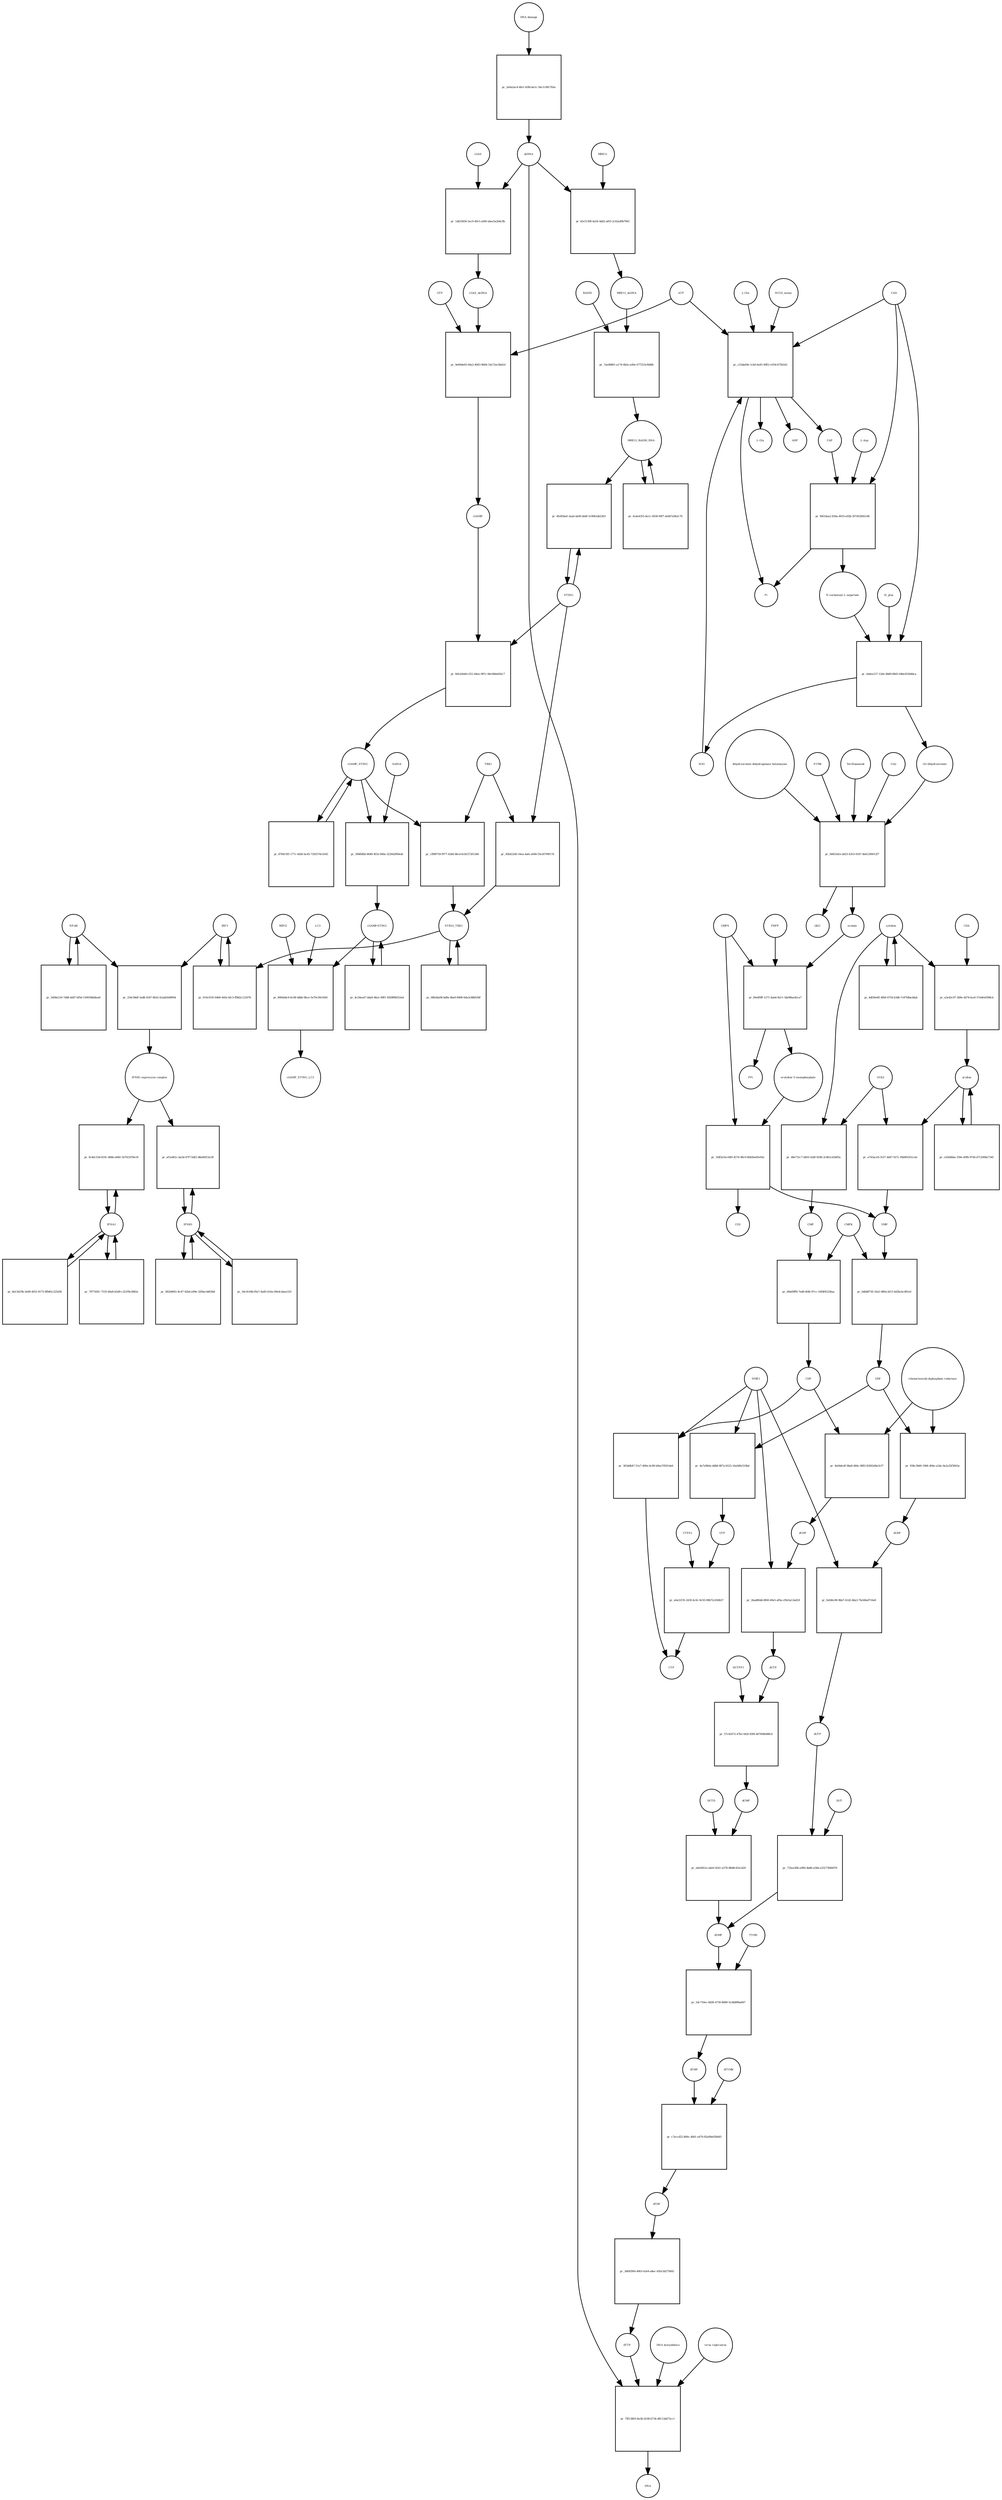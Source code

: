 strict digraph  {
"NF-kB" [annotation="urn_miriam_obo.go_GO%3A0071159", bipartite=0, cls=complex, fontsize=4, label="NF-kB", shape=circle];
"pr_254c94df-3ad8-4347-8b52-fa2ab50d9f44" [annotation="", bipartite=1, cls=process, fontsize=4, label="pr_254c94df-3ad8-4347-8b52-fa2ab50d9f44", shape=square];
"IFNB1 expression complex" [annotation="", bipartite=0, cls=complex, fontsize=4, label="IFNB1 expression complex", shape=circle];
IRF3 [annotation="urn_miriam_hgnc_6118|urn_miriam_uniprot_Q14653|urn_miriam_ensembl_ENSG00000126456|urn_miriam_refseq_NM_001571|urn_miriam_hgnc.symbol_IRF3|urn_miriam_ncbigene_3661", bipartite=0, cls="macromolecule multimer", fontsize=4, label=IRF3, shape=circle];
dCDP [annotation="urn_miriam_obo.chebi_CHEBI%3A28846", bipartite=0, cls="simple chemical", fontsize=4, label=dCDP, shape=circle];
"pr_2bad80dd-8f60-49e3-af9a-cf9e5a13ed18" [annotation="", bipartite=1, cls=process, fontsize=4, label="pr_2bad80dd-8f60-49e3-af9a-cf9e5a13ed18", shape=square];
dCTP [annotation="urn_miriam_obo.chebi_CHEBI%3A16311", bipartite=0, cls="simple chemical", fontsize=4, label=dCTP, shape=circle];
NME1 [annotation="urn_miriam_uniprot_P15531|urn_miriam_hgnc_7849", bipartite=0, cls=macromolecule, fontsize=4, label=NME1, shape=circle];
uridine [annotation="urn_miriam_obo.chebi_CHEBI%3A16704", bipartite=0, cls="simple chemical", fontsize=4, label=uridine, shape=circle];
"pr_a743ace9-3527-4d47-927c-f0b901651ceb" [annotation="", bipartite=1, cls=process, fontsize=4, label="pr_a743ace9-3527-4d47-927c-f0b901651ceb", shape=square];
UMP [annotation="urn_miriam_obo.chebi_CHEBI%3A57865", bipartite=0, cls="simple chemical", fontsize=4, label=UMP, shape=circle];
UCK2 [annotation="urn_miriam_uniprot_Q9HA47|urn_miriam_hgnc_HGNC%3A12562", bipartite=0, cls=macromolecule, fontsize=4, label=UCK2, shape=circle];
"orotidine 5'-monophosphate" [annotation="urn_miriam_obo.chebi_CHEBI%3A15842", bipartite=0, cls="simple chemical", fontsize=4, label="orotidine 5'-monophosphate", shape=circle];
"pr_1fdf3e5d-e6f0-4574-98c0-66b5be65e92e" [annotation="", bipartite=1, cls=process, fontsize=4, label="pr_1fdf3e5d-e6f0-4574-98c0-66b5be65e92e", shape=square];
UMPS [annotation="urn_miriam_ncbigene_7372|urn_miriam_refseq_NM_000373|urn_miriam_hgnc.symbol_UMPS|urn_miriam_hgnc_12563|urn_miriam_ensembl_ENSG00000114491|urn_miriam_uniprot_P11172", bipartite=0, cls="macromolecule multimer", fontsize=4, label=UMPS, shape=circle];
CO2 [annotation="urn_miriam_obo.chebi_CHEBI%3A16526", bipartite=0, cls="simple chemical", fontsize=4, label=CO2, shape=circle];
UTP [annotation="urn_miriam_obo.chebi_CHEBI%3A15713", bipartite=0, cls="simple chemical", fontsize=4, label=UTP, shape=circle];
"pr_e6a51f35-2439-4c0c-8c93-98b72c658b57" [annotation="", bipartite=1, cls=process, fontsize=4, label="pr_e6a51f35-2439-4c0c-8c93-98b72c658b57", shape=square];
CTP [annotation="urn_miriam_obo.chebi_CHEBI%3A17677", bipartite=0, cls="simple chemical", fontsize=4, label=CTP, shape=circle];
CTPS1 [annotation="urn_miriam_hgnc_HGNC%3A2519|urn_miriam_uniprot_P17812", bipartite=0, cls=macromolecule, fontsize=4, label=CTPS1, shape=circle];
UDP [annotation="urn_miriam_obo.chebi_CHEBI%3A17659", bipartite=0, cls="simple chemical", fontsize=4, label=UDP, shape=circle];
"pr_938c39d0-1984-494e-a24a-9a2a32f5843a" [annotation="", bipartite=1, cls=process, fontsize=4, label="pr_938c39d0-1984-494e-a24a-9a2a32f5843a", shape=square];
dUDP [annotation="urn_miriam_obo.chebi_CHEBI%3A28850", bipartite=0, cls="simple chemical", fontsize=4, label=dUDP, shape=circle];
"ribonucleoside-diphosphate reductase" [annotation="urn_miriam_brenda_1.17.4.1|urn_miriam_obo.go_GO%3A0005971", bipartite=0, cls=complex, fontsize=4, label="ribonucleoside-diphosphate reductase", shape=circle];
IFNB1 [annotation="urn_miriam_ensembl_ENSG00000171855|urn_miriam_hgnc.symbol_IFNB1|urn_miriam_hgnc_5434|urn_miriam_uniprot_P01574|urn_miriam_refseq_NM_002176|urn_miriam_ncbigene_3456", bipartite=0, cls=macromolecule, fontsize=4, label=IFNB1, shape=circle];
"pr_af1ed61c-ba3d-47f7-b4f2-d8a6fd15a1ff" [annotation="", bipartite=1, cls=process, fontsize=4, label="pr_af1ed61c-ba3d-47f7-b4f2-d8a6fd15a1ff", shape=square];
"pr_b4b88730-16a5-480a-bf13-4d2bcbc481e6" [annotation="", bipartite=1, cls=process, fontsize=4, label="pr_b4b88730-16a5-480a-bf13-4d2bcbc481e6", shape=square];
CMPK [annotation="urn_miriam_uniprot_P30085|urn_miriam_hgnc_HGNC%3A18170", bipartite=0, cls=macromolecule, fontsize=4, label=CMPK, shape=circle];
"cGAMP-STING" [annotation="", bipartite=0, cls=complex, fontsize=4, label="cGAMP-STING", shape=circle];
"pr_4c24ea47-4da0-46a1-89f1-9269f8b552ed" [annotation="", bipartite=1, cls=process, fontsize=4, label="pr_4c24ea47-4da0-46a1-89f1-9269f8b552ed", shape=square];
IFNA1 [annotation="urn_miriam_hgnc.symbol_IFNA1|urn_miriam_ncbigene_3439|urn_miriam_refseq_NM_024013|urn_miriam_uniprot_P01562|urn_miriam_hgnc_5417|urn_miriam_ensembl_ENSG00000197919", bipartite=0, cls=macromolecule, fontsize=4, label=IFNA1, shape=circle];
"pr_9c46c53d-819c-484b-a840-1b7021f59e18" [annotation="", bipartite=1, cls=process, fontsize=4, label="pr_9c46c53d-819c-484b-a840-1b7021f59e18", shape=square];
"pr_cb5b4bba-359e-40f8-9744-d712068a7345" [annotation="", bipartite=1, cls=process, fontsize=4, label="pr_cb5b4bba-359e-40f8-9744-d712068a7345", shape=square];
CDP [annotation="urn_miriam_obo.chebi_CHEBI%3A17239", bipartite=0, cls="simple chemical", fontsize=4, label=CDP, shape=circle];
"pr_4e64dcdf-9ba8-484c-8f83-82602d0e3cf7" [annotation="", bipartite=1, cls=process, fontsize=4, label="pr_4e64dcdf-9ba8-484c-8f83-82602d0e3cf7", shape=square];
"pr_363ddb47-51e7-469e-bc89-b0ea705014e6" [annotation="", bipartite=1, cls=process, fontsize=4, label="pr_363ddb47-51e7-469e-bc89-b0ea705014e6", shape=square];
dTDP [annotation="urn_miriam_obo.chebi_CHEBI%3A18075", bipartite=0, cls="simple chemical", fontsize=4, label=dTDP, shape=circle];
"pr_3d6929f4-4003-43e9-a8ec-45b13d275692" [annotation="", bipartite=1, cls=process, fontsize=4, label="pr_3d6929f4-4003-43e9-a8ec-45b13d275692", shape=square];
dTTP [annotation="urn_miriam_obo.chebi_CHEBI%3A18077", bipartite=0, cls="simple chemical", fontsize=4, label=dTTP, shape=circle];
CMP [annotation="urn_miriam_obo.chebi_CHEBI%3A17361", bipartite=0, cls="simple chemical", fontsize=4, label=CMP, shape=circle];
"pr_d9a69ff8-7ed8-4fd6-97cc-16fdf45236aa" [annotation="", bipartite=1, cls=process, fontsize=4, label="pr_d9a69ff8-7ed8-4fd6-97cc-16fdf45236aa", shape=square];
dUMP [annotation="urn_miriam_obo.chebi_CHEBI%3A17622", bipartite=0, cls="simple chemical", fontsize=4, label=dUMP, shape=circle];
"pr_1dc710ec-8d26-4730-8d90-5cd4d9fba667" [annotation="", bipartite=1, cls=process, fontsize=4, label="pr_1dc710ec-8d26-4730-8d90-5cd4d9fba667", shape=square];
dTMP [annotation="urn_miriam_obo.chebi_CHEBI%3A17013", bipartite=0, cls="simple chemical", fontsize=4, label=dTMP, shape=circle];
TYMS [annotation="urn_miriam_uniprot_P04818|urn_miriam_hgnc_HGNC%3A12441", bipartite=0, cls=macromolecule, fontsize=4, label=TYMS, shape=circle];
dsDNA [annotation="urn_miriam_obo.chebi_CHEBI%3A75909", bipartite=0, cls="simple chemical", fontsize=4, label=dsDNA, shape=circle];
"pr_70f13803-8e3b-4108-b734-d8112dd73cc1" [annotation="", bipartite=1, cls=process, fontsize=4, label="pr_70f13803-8e3b-4108-b734-d8112dd73cc1", shape=square];
DNA [annotation="", bipartite=0, cls="nucleic acid feature", fontsize=4, label=DNA, shape=circle];
"DNA biosynthesis" [annotation="urn_miriam_obo.go_GO%3A0071897", bipartite=0, cls=phenotype, fontsize=4, label="DNA biosynthesis", shape=circle];
"virus replication" [annotation="urn_miriam_obo.go_GO%3A0019079", bipartite=0, cls=phenotype, fontsize=4, label="virus replication", shape=circle];
MRE11_RAD50_DNA [annotation="", bipartite=0, cls=complex, fontsize=4, label=MRE11_RAD50_DNA, shape=circle];
"pr_4cde4355-6e1c-4938-90f7-4e6b7a9b2c76" [annotation="", bipartite=1, cls=process, fontsize=4, label="pr_4cde4355-6e1c-4938-90f7-4e6b7a9b2c76", shape=square];
"pr_57c42472-47b2-442f-83f6-467608e88fcb" [annotation="", bipartite=1, cls=process, fontsize=4, label="pr_57c42472-47b2-442f-83f6-467608e88fcb", shape=square];
dCMP [annotation="urn_miriam_obo.chebi_CHEBI%3A15918", bipartite=0, cls="simple chemical", fontsize=4, label=dCMP, shape=circle];
DCTPP1 [annotation="urn_miriam_uniprot_Q9H773|urn_miriam_hgnc_HGNC%3A28777", bipartite=0, cls=macromolecule, fontsize=4, label=DCTPP1, shape=circle];
"pr_34c4144b-f0a7-4a85-b16a-09e4cdaee333" [annotation="", bipartite=1, cls=process, fontsize=4, label="pr_34c4144b-f0a7-4a85-b16a-09e4cdaee333", shape=square];
"pr_582b4061-8c47-42bd-a99e-32f6ac4d03b8" [annotation="", bipartite=1, cls=process, fontsize=4, label="pr_582b4061-8c47-42bd-a99e-32f6ac4d03b8", shape=square];
ATP [annotation="urn_miriam_obo.chebi_CHEBI%3A15422", bipartite=0, cls="simple chemical", fontsize=4, label=ATP, shape=circle];
"pr_9e69de05-04a2-4043-9684-33e72ec0bd1d" [annotation="", bipartite=1, cls=process, fontsize=4, label="pr_9e69de05-04a2-4043-9684-33e72ec0bd1d", shape=square];
GTP [annotation="urn_miriam_obo.chebi_CHEBI%3A15996", bipartite=0, cls="simple chemical", fontsize=4, label=GTP, shape=circle];
cGAMP [annotation="urn_miriam_obo.chebi_CHEBI%3A75947", bipartite=0, cls="simple chemical", fontsize=4, label=cGAMP, shape=circle];
cGAS_dsDNA [annotation=urn_miriam_pubmed_28363908, bipartite=0, cls=complex, fontsize=4, label=cGAS_dsDNA, shape=circle];
cytidine [annotation="urn_miriam_obo.chebi_CHEBI%3A17562", bipartite=0, cls="simple chemical", fontsize=4, label=cytidine, shape=circle];
"pr_48e731c7-d403-42df-920b-2c8b1cb5b95a" [annotation="", bipartite=1, cls=process, fontsize=4, label="pr_48e731c7-d403-42df-920b-2c8b1cb5b95a", shape=square];
"pr_8d1a9edd-cf21-44ee-987c-84c68da602c7" [annotation="", bipartite=1, cls=process, fontsize=4, label="pr_8d1a9edd-cf21-44ee-987c-84c68da602c7", shape=square];
STING [annotation=urn_miriam_uniprot_Q86WV6, bipartite=0, cls="macromolecule multimer", fontsize=4, label=STING, shape=circle];
cGAMP_STING [annotation="urn_miriam_obo.go_GO%3A1990231", bipartite=0, cls=complex, fontsize=4, label=cGAMP_STING, shape=circle];
"L-Gln" [annotation="urn_miriam_obo.chebi_CHEBI%3A18050", bipartite=0, cls="simple chemical", fontsize=4, label="L-Gln", shape=circle];
"pr_c55da09e-1cb0-4e81-89f2-c019c475b543" [annotation="", bipartite=1, cls=process, fontsize=4, label="pr_c55da09e-1cb0-4e81-89f2-c019c475b543", shape=square];
CAP [annotation="urn_miriam_obo.chebi_CHEBI%3A17672", bipartite=0, cls="simple chemical", fontsize=4, label=CAP, shape=circle];
CAD [annotation="urn_miriam_refseq_NM_001306079|urn_miriam_hgnc_1424|urn_miriam_hgnc.symbol_CAD|urn_miriam_uniprot_P27708|urn_miriam_ncbigene_790|urn_miriam_ensembl_ENSG00000084774", bipartite=0, cls=macromolecule, fontsize=4, label=CAD, shape=circle];
HCO3_minus [annotation="urn_miriam_obo.chebi_CHEBI%3A17544", bipartite=0, cls="simple chemical", fontsize=4, label=HCO3_minus, shape=circle];
H2O [annotation="urn_miriam_obo.chebi_CHEBI%3A15377", bipartite=0, cls="simple chemical", fontsize=4, label=H2O, shape=circle];
"L-Glu" [annotation="urn_miriam_obo.chebi_CHEBI%3A16015", bipartite=0, cls="simple chemical", fontsize=4, label="L-Glu", shape=circle];
ADP [annotation="urn_miriam_obo.chebi_CHEBI%3A16761", bipartite=0, cls="simple chemical", fontsize=4, label=ADP, shape=circle];
Pi [annotation="urn_miriam_obo.chebi_CHEBI%3A18367", bipartite=0, cls="simple chemical", fontsize=4, label=Pi, shape=circle];
"pr_4a7e0b0a-ddb8-487a-b523-16a94fe510bd" [annotation="", bipartite=1, cls=process, fontsize=4, label="pr_4a7e0b0a-ddb8-487a-b523-16a94fe510bd", shape=square];
"N-carbamoyl-L-aspartate" [annotation="urn_miriam_obo.chebi_CHEBI%3A32814", bipartite=0, cls="simple chemical", fontsize=4, label="N-carbamoyl-L-aspartate", shape=circle];
"pr_eb4ea127-12de-48d9-88d3-44be453b4bca" [annotation="", bipartite=1, cls=process, fontsize=4, label="pr_eb4ea127-12de-48d9-88d3-44be453b4bca", shape=square];
"(S)-dihydroorotate" [annotation="urn_miriam_obo.chebi_CHEBI%3A30864", bipartite=0, cls="simple chemical", fontsize=4, label="(S)-dihydroorotate", shape=circle];
H_plus [annotation="urn_miriam_obo.chebi_CHEBI%3A15378", bipartite=0, cls="simple chemical", fontsize=4, label=H_plus, shape=circle];
"pr_5406e216-7d48-4d47-bf5d-150939dd4ea8" [annotation="", bipartite=1, cls=process, fontsize=4, label="pr_5406e216-7d48-4d47-bf5d-150939dd4ea8", shape=square];
"pr_7877d5fc-7535-46a8-b5d9-c321f9e3682e" [annotation="", bipartite=1, cls=process, fontsize=4, label="pr_7877d5fc-7535-46a8-b5d9-c321f9e3682e", shape=square];
TBK1 [annotation="urn_miriam_hgnc.symbol_TBK1|urn_miriam_ensembl_ENSG00000183735|urn_miriam_uniprot_Q9UHD2|urn_miriam_refseq_NM_013254|urn_miriam_hgnc_11584|urn_miriam_ncbigene_29110", bipartite=0, cls=macromolecule, fontsize=4, label=TBK1, shape=circle];
"pr_cf8f8759-f977-428d-9bcd-6cb537201266" [annotation="", bipartite=1, cls=process, fontsize=4, label="pr_cf8f8759-f977-428d-9bcd-6cb537201266", shape=square];
STING_TBK1 [annotation=urn_miriam_pubmed_30842653, bipartite=0, cls=complex, fontsize=4, label=STING_TBK1, shape=circle];
"pr_4fe85be0-3aab-4a00-bb4f-5c90b1db2363" [annotation="", bipartite=1, cls=process, fontsize=4, label="pr_4fe85be0-3aab-4a00-bb4f-5c90b1db2363", shape=square];
"pr_bb13d19b-3e68-4051-8175-8fb85c225d36" [annotation="", bipartite=1, cls=process, fontsize=4, label="pr_bb13d19b-3e68-4051-8175-8fb85c225d36", shape=square];
"pr_1dd33656-2ec0-49c5-a00f-ebee5a2b4c9b" [annotation="", bipartite=1, cls=process, fontsize=4, label="pr_1dd33656-2ec0-49c5-a00f-ebee5a2b4c9b", shape=square];
cGAS [annotation="urn_miriam_ensembl_ENSG00000164430|urn_miriam_hgnc_21367|urn_miriam_ncbigene_115004|urn_miriam_uniprot_Q8N884|urn_miriam_hgnc.symbol_CGAS|urn_miriam_refseq_NM_138441", bipartite=0, cls=macromolecule, fontsize=4, label=cGAS, shape=circle];
"pr_08b3da08-bd9a-4be0-8496-0da3c88b536f" [annotation="", bipartite=1, cls=process, fontsize=4, label="pr_08b3da08-bd9a-4be0-8496-0da3c88b536f", shape=square];
orotate [annotation="urn_miriam_obo.chebi_CHEBI%3A30839", bipartite=0, cls="simple chemical", fontsize=4, label=orotate, shape=circle];
"pr_f6e4f0ff-1271-4ab4-9a11-3de98ae42ca7" [annotation="", bipartite=1, cls=process, fontsize=4, label="pr_f6e4f0ff-1271-4ab4-9a11-3de98ae42ca7", shape=square];
PRPP [annotation="urn_miriam_obo.chebi_CHEBI%3A17111", bipartite=0, cls="simple chemical", fontsize=4, label=PRPP, shape=circle];
PPi [annotation="urn_miriam_obo.chebi_CHEBI%3A18361", bipartite=0, cls="simple chemical", fontsize=4, label=PPi, shape=circle];
"pr_4df26e85-4fb9-4754-b3db-7c87fdba3dab" [annotation="", bipartite=1, cls=process, fontsize=4, label="pr_4df26e85-4fb9-4754-b3db-7c87fdba3dab", shape=square];
"pr_010c031f-6466-445e-bfc3-ff8d2c12207b" [annotation="", bipartite=1, cls=process, fontsize=4, label="pr_010c031f-6466-445e-bfc3-ff8d2c12207b", shape=square];
"pr_878415f5-177c-4d26-bcd5-7292576c0245" [annotation="", bipartite=1, cls=process, fontsize=4, label="pr_878415f5-177c-4d26-bcd5-7292576c0245", shape=square];
RAD50 [annotation="urn_miriam_ncbigene_10111|urn_miriam_refseq_NM_005732|urn_miriam_uniprot_Q92878|urn_miriam_hgnc.symbol_RAD50|urn_miriam_ensembl_ENSG00000113522|urn_miriam_hgnc_9816", bipartite=0, cls="macromolecule multimer", fontsize=4, label=RAD50, shape=circle];
"pr_7ae48801-a174-4b5e-a49e-077253cf6d8b" [annotation="", bipartite=1, cls=process, fontsize=4, label="pr_7ae48801-a174-4b5e-a49e-077253cf6d8b", shape=square];
MRE11_dsDNA [annotation="urn_miriam_obo.go_GO%3A0003690", bipartite=0, cls=complex, fontsize=4, label=MRE11_dsDNA, shape=circle];
"pr_58455d1e-dd33-4353-9347-4b41290012f7" [annotation="", bipartite=1, cls=process, fontsize=4, label="pr_58455d1e-dd33-4353-9347-4b41290012f7", shape=square];
"dihydroorotate dehydrogenase holoenzyme" [annotation="urn_miriam_ncbigene_1723|urn_miriam_hgnc_HGNC%3A2867|urn_miriam_hgnc.symbol_DHODH", bipartite=0, cls="simple chemical", fontsize=4, label="dihydroorotate dehydrogenase holoenzyme", shape=circle];
P1788 [annotation=urn_miriam_pubmed_31740051, bipartite=0, cls="simple chemical", fontsize=4, label=P1788, shape=circle];
Teriflunomide [annotation=urn_miriam_drugbank_DB08880, bipartite=0, cls="simple chemical", fontsize=4, label=Teriflunomide, shape=circle];
CoQ [annotation="urn_miriam_obo.chebi_CHEBI%3A16389", bipartite=0, cls="simple chemical", fontsize=4, label=CoQ, shape=circle];
QH2 [annotation="urn_miriam_obo.chebi_CHEBI%3A17976", bipartite=0, cls="simple chemical", fontsize=4, label=QH2, shape=circle];
"pr_0efd6c89-9bb7-41d2-8da3-7bc68ed716e8" [annotation="", bipartite=1, cls=process, fontsize=4, label="pr_0efd6c89-9bb7-41d2-8da3-7bc68ed716e8", shape=square];
dUTP [annotation="urn_miriam_obo.chebi_CHEBI%3A17625", bipartite=0, cls="simple chemical", fontsize=4, label=dUTP, shape=circle];
"pr_a3e42c97-3b9e-4474-bcef-57ebfe0308cb" [annotation="", bipartite=1, cls=process, fontsize=4, label="pr_a3e42c97-3b9e-4474-bcef-57ebfe0308cb", shape=square];
CDA [annotation="urn_miriam_uniprot_P32320|urn_miriam_ncbigene_978|urn_miriam_refseq_NM_001785|urn_miriam_ensembl_ENSG00000158825|urn_miriam_hgnc.symbol_CDA|urn_miriam_hgnc_1712", bipartite=0, cls=macromolecule, fontsize=4, label=CDA, shape=circle];
"pr_725ea36b-a980-4bd6-a58d-a33273066076" [annotation="", bipartite=1, cls=process, fontsize=4, label="pr_725ea36b-a980-4bd6-a58d-a33273066076", shape=square];
DUT [annotation="urn_miriam_hgnc_HGNC%3A3078|urn_miriam_uniprot_P33316", bipartite=0, cls=macromolecule, fontsize=4, label=DUT, shape=circle];
"pr_8004d4c6-6c08-4dbb-9bce-5e70c59c02fd" [annotation="", bipartite=1, cls=process, fontsize=4, label="pr_8004d4c6-6c08-4dbb-9bce-5e70c59c02fd", shape=square];
LC3 [annotation="", bipartite=0, cls=macromolecule, fontsize=4, label=LC3, shape=circle];
cGAMP_STING_LC3 [annotation="", bipartite=0, cls=complex, fontsize=4, label=cGAMP_STING_LC3, shape=circle];
WIPI2 [annotation="urn_miriam_refseq_NM_015610|urn_miriam_hgnc_32225|urn_miriam_hgnc.symbol_WIPI2|urn_miriam_ensembl_ENSG00000157954|urn_miriam_ncbigene_26100|urn_miriam_uniprot_Q9Y4P8", bipartite=0, cls=macromolecule, fontsize=4, label=WIPI2, shape=circle];
"pr_f6616aa2-830a-4919-a92b-507d52845c8b" [annotation="", bipartite=1, cls=process, fontsize=4, label="pr_f6616aa2-830a-4919-a92b-507d52845c8b", shape=square];
"L-Asp" [annotation="urn_miriam_obo.chebi_CHEBI%3A29991", bipartite=0, cls="simple chemical", fontsize=4, label="L-Asp", shape=circle];
"pr_b5cf1308-4a54-4dd2-af03-2c42ed0b7965" [annotation="", bipartite=1, cls=process, fontsize=4, label="pr_b5cf1308-4a54-4dd2-af03-2c42ed0b7965", shape=square];
MRE11 [annotation="urn_miriam_hgnc.symbol_MRE11|urn_miriam_ncbigene_4361|urn_miriam_uniprot_P49959|urn_miriam_ensembl_ENSG00000020922|urn_miriam_refseq_NM_005591|urn_miriam_hgnc_7230", bipartite=0, cls="macromolecule multimer", fontsize=4, label=MRE11, shape=circle];
"pr_c7eccd22-866c-4b01-a476-82a08e05b0d3" [annotation="", bipartite=1, cls=process, fontsize=4, label="pr_c7eccd22-866c-4b01-a476-82a08e05b0d3", shape=square];
dTYMK [annotation="urn_miriam_uniprot_P23919|urn_miriam_hgnc_HGNC%3A3061", bipartite=0, cls=macromolecule, fontsize=4, label=dTYMK, shape=circle];
"pr_396fbfbb-8649-4f1b-949a-322642f69edc" [annotation="", bipartite=1, cls=process, fontsize=4, label="pr_396fbfbb-8649-4f1b-949a-322642f69edc", shape=square];
SAR1A [annotation="urn_miriam_uniprot_Q9NR31|urn_miriam_ensembl_ENSG00000079332|urn_miriam_hgnc_10534|urn_miriam_hgnc.symbol_SAR1A|urn_miriam_refseq_NM_001142648|urn_miriam_ncbigene_56681", bipartite=0, cls=macromolecule, fontsize=4, label=SAR1A, shape=circle];
"pr_45b02240-16ea-4afe-a694-f3e24790f174" [annotation="", bipartite=1, cls=process, fontsize=4, label="pr_45b02240-16ea-4afe-a694-f3e24790f174", shape=square];
"pr_2a0a2ac4-4fe1-45fb-be1c-56c1c9917b5a" [annotation="", bipartite=1, cls=process, fontsize=4, label="pr_2a0a2ac4-4fe1-45fb-be1c-56c1c9917b5a", shape=square];
"DNA damage" [annotation="", bipartite=0, cls=phenotype, fontsize=4, label="DNA damage", shape=circle];
"pr_e6e0d51e-a6e0-4241-a578-88d8c45a1d20" [annotation="", bipartite=1, cls=process, fontsize=4, label="pr_e6e0d51e-a6e0-4241-a578-88d8c45a1d20", shape=square];
DCTD [annotation="urn_miriam_uniprot_P32321|urn_miriam_hgnc_HGNC%3A2710", bipartite=0, cls=macromolecule, fontsize=4, label=DCTD, shape=circle];
"NF-kB" -> "pr_254c94df-3ad8-4347-8b52-fa2ab50d9f44"  [annotation="", interaction_type=consumption];
"NF-kB" -> "pr_5406e216-7d48-4d47-bf5d-150939dd4ea8"  [annotation="", interaction_type=consumption];
"pr_254c94df-3ad8-4347-8b52-fa2ab50d9f44" -> "IFNB1 expression complex"  [annotation="", interaction_type=production];
"IFNB1 expression complex" -> "pr_af1ed61c-ba3d-47f7-b4f2-d8a6fd15a1ff"  [annotation=urn_miriam_pubmed_20610653, interaction_type=stimulation];
"IFNB1 expression complex" -> "pr_9c46c53d-819c-484b-a840-1b7021f59e18"  [annotation=urn_miriam_pubmed_16979567, interaction_type=stimulation];
IRF3 -> "pr_254c94df-3ad8-4347-8b52-fa2ab50d9f44"  [annotation="", interaction_type=consumption];
IRF3 -> "pr_010c031f-6466-445e-bfc3-ff8d2c12207b"  [annotation="", interaction_type=consumption];
dCDP -> "pr_2bad80dd-8f60-49e3-af9a-cf9e5a13ed18"  [annotation="", interaction_type=consumption];
"pr_2bad80dd-8f60-49e3-af9a-cf9e5a13ed18" -> dCTP  [annotation="", interaction_type=production];
dCTP -> "pr_57c42472-47b2-442f-83f6-467608e88fcb"  [annotation="", interaction_type=consumption];
NME1 -> "pr_2bad80dd-8f60-49e3-af9a-cf9e5a13ed18"  [annotation=urn_miriam_pubmed_17827303, interaction_type=catalysis];
NME1 -> "pr_363ddb47-51e7-469e-bc89-b0ea705014e6"  [annotation=urn_miriam_pubmed_28458037, interaction_type=catalysis];
NME1 -> "pr_4a7e0b0a-ddb8-487a-b523-16a94fe510bd"  [annotation=urn_miriam_pubmed_28458037, interaction_type=catalysis];
NME1 -> "pr_0efd6c89-9bb7-41d2-8da3-7bc68ed716e8"  [annotation=urn_miriam_pubmed_17827303, interaction_type=catalysis];
uridine -> "pr_a743ace9-3527-4d47-927c-f0b901651ceb"  [annotation="", interaction_type=consumption];
uridine -> "pr_cb5b4bba-359e-40f8-9744-d712068a7345"  [annotation="", interaction_type=consumption];
"pr_a743ace9-3527-4d47-927c-f0b901651ceb" -> UMP  [annotation="", interaction_type=production];
UMP -> "pr_b4b88730-16a5-480a-bf13-4d2bcbc481e6"  [annotation="", interaction_type=consumption];
UCK2 -> "pr_a743ace9-3527-4d47-927c-f0b901651ceb"  [annotation=urn_miriam_pubmed_15130468, interaction_type=catalysis];
UCK2 -> "pr_48e731c7-d403-42df-920b-2c8b1cb5b95a"  [annotation=urn_miriam_pubmed_15130468, interaction_type=catalysis];
"orotidine 5'-monophosphate" -> "pr_1fdf3e5d-e6f0-4574-98c0-66b5be65e92e"  [annotation="", interaction_type=consumption];
"pr_1fdf3e5d-e6f0-4574-98c0-66b5be65e92e" -> UMP  [annotation="", interaction_type=production];
"pr_1fdf3e5d-e6f0-4574-98c0-66b5be65e92e" -> CO2  [annotation="", interaction_type=production];
UMPS -> "pr_1fdf3e5d-e6f0-4574-98c0-66b5be65e92e"  [annotation=urn_miriam_reactome_REACT_1698, interaction_type=catalysis];
UMPS -> "pr_f6e4f0ff-1271-4ab4-9a11-3de98ae42ca7"  [annotation=urn_miriam_reactome_REACT_1698, interaction_type=catalysis];
UTP -> "pr_e6a51f35-2439-4c0c-8c93-98b72c658b57"  [annotation="", interaction_type=consumption];
"pr_e6a51f35-2439-4c0c-8c93-98b72c658b57" -> CTP  [annotation="", interaction_type=production];
CTPS1 -> "pr_e6a51f35-2439-4c0c-8c93-98b72c658b57"  [annotation=urn_miriam_pubmed_5411547, interaction_type=catalysis];
UDP -> "pr_938c39d0-1984-494e-a24a-9a2a32f5843a"  [annotation="", interaction_type=consumption];
UDP -> "pr_4a7e0b0a-ddb8-487a-b523-16a94fe510bd"  [annotation="", interaction_type=consumption];
"pr_938c39d0-1984-494e-a24a-9a2a32f5843a" -> dUDP  [annotation="", interaction_type=production];
dUDP -> "pr_0efd6c89-9bb7-41d2-8da3-7bc68ed716e8"  [annotation="", interaction_type=consumption];
"ribonucleoside-diphosphate reductase" -> "pr_938c39d0-1984-494e-a24a-9a2a32f5843a"  [annotation=urn_miriam_pubmed_24809024, interaction_type=catalysis];
"ribonucleoside-diphosphate reductase" -> "pr_4e64dcdf-9ba8-484c-8f83-82602d0e3cf7"  [annotation=urn_miriam_pubmed_24809024, interaction_type=catalysis];
IFNB1 -> "pr_af1ed61c-ba3d-47f7-b4f2-d8a6fd15a1ff"  [annotation="", interaction_type=consumption];
IFNB1 -> "pr_34c4144b-f0a7-4a85-b16a-09e4cdaee333"  [annotation="", interaction_type=consumption];
IFNB1 -> "pr_582b4061-8c47-42bd-a99e-32f6ac4d03b8"  [annotation="", interaction_type=consumption];
"pr_af1ed61c-ba3d-47f7-b4f2-d8a6fd15a1ff" -> IFNB1  [annotation="", interaction_type=production];
"pr_b4b88730-16a5-480a-bf13-4d2bcbc481e6" -> UDP  [annotation="", interaction_type=production];
CMPK -> "pr_b4b88730-16a5-480a-bf13-4d2bcbc481e6"  [annotation=urn_miriam_pubmed_10462544, interaction_type=catalysis];
CMPK -> "pr_d9a69ff8-7ed8-4fd6-97cc-16fdf45236aa"  [annotation=urn_miriam_pubmed_10462544, interaction_type=catalysis];
"cGAMP-STING" -> "pr_4c24ea47-4da0-46a1-89f1-9269f8b552ed"  [annotation="", interaction_type=consumption];
"cGAMP-STING" -> "pr_8004d4c6-6c08-4dbb-9bce-5e70c59c02fd"  [annotation="", interaction_type=consumption];
"pr_4c24ea47-4da0-46a1-89f1-9269f8b552ed" -> "cGAMP-STING"  [annotation="", interaction_type=production];
IFNA1 -> "pr_9c46c53d-819c-484b-a840-1b7021f59e18"  [annotation="", interaction_type=consumption];
IFNA1 -> "pr_7877d5fc-7535-46a8-b5d9-c321f9e3682e"  [annotation="", interaction_type=consumption];
IFNA1 -> "pr_bb13d19b-3e68-4051-8175-8fb85c225d36"  [annotation="", interaction_type=consumption];
"pr_9c46c53d-819c-484b-a840-1b7021f59e18" -> IFNA1  [annotation="", interaction_type=production];
"pr_cb5b4bba-359e-40f8-9744-d712068a7345" -> uridine  [annotation="", interaction_type=production];
CDP -> "pr_4e64dcdf-9ba8-484c-8f83-82602d0e3cf7"  [annotation="", interaction_type=consumption];
CDP -> "pr_363ddb47-51e7-469e-bc89-b0ea705014e6"  [annotation="", interaction_type=consumption];
"pr_4e64dcdf-9ba8-484c-8f83-82602d0e3cf7" -> dCDP  [annotation="", interaction_type=production];
"pr_363ddb47-51e7-469e-bc89-b0ea705014e6" -> CTP  [annotation="", interaction_type=production];
dTDP -> "pr_3d6929f4-4003-43e9-a8ec-45b13d275692"  [annotation="", interaction_type=consumption];
"pr_3d6929f4-4003-43e9-a8ec-45b13d275692" -> dTTP  [annotation="", interaction_type=production];
dTTP -> "pr_70f13803-8e3b-4108-b734-d8112dd73cc1"  [annotation="", interaction_type=consumption];
CMP -> "pr_d9a69ff8-7ed8-4fd6-97cc-16fdf45236aa"  [annotation="", interaction_type=consumption];
"pr_d9a69ff8-7ed8-4fd6-97cc-16fdf45236aa" -> CDP  [annotation="", interaction_type=production];
dUMP -> "pr_1dc710ec-8d26-4730-8d90-5cd4d9fba667"  [annotation="", interaction_type=consumption];
"pr_1dc710ec-8d26-4730-8d90-5cd4d9fba667" -> dTMP  [annotation="", interaction_type=production];
dTMP -> "pr_c7eccd22-866c-4b01-a476-82a08e05b0d3"  [annotation="", interaction_type=consumption];
TYMS -> "pr_1dc710ec-8d26-4730-8d90-5cd4d9fba667"  [annotation=urn_miriam_pubmed_3099389, interaction_type=catalysis];
dsDNA -> "pr_70f13803-8e3b-4108-b734-d8112dd73cc1"  [annotation="", interaction_type=consumption];
dsDNA -> "pr_1dd33656-2ec0-49c5-a00f-ebee5a2b4c9b"  [annotation="", interaction_type=consumption];
dsDNA -> "pr_b5cf1308-4a54-4dd2-af03-2c42ed0b7965"  [annotation="", interaction_type=consumption];
"pr_70f13803-8e3b-4108-b734-d8112dd73cc1" -> DNA  [annotation="", interaction_type=production];
"DNA biosynthesis" -> "pr_70f13803-8e3b-4108-b734-d8112dd73cc1"  [annotation="", interaction_type=catalysis];
"virus replication" -> "pr_70f13803-8e3b-4108-b734-d8112dd73cc1"  [annotation="", interaction_type=inhibition];
MRE11_RAD50_DNA -> "pr_4cde4355-6e1c-4938-90f7-4e6b7a9b2c76"  [annotation="", interaction_type=consumption];
MRE11_RAD50_DNA -> "pr_4fe85be0-3aab-4a00-bb4f-5c90b1db2363"  [annotation=urn_miriam_pubmed_23388631, interaction_type=catalysis];
"pr_4cde4355-6e1c-4938-90f7-4e6b7a9b2c76" -> MRE11_RAD50_DNA  [annotation="", interaction_type=production];
"pr_57c42472-47b2-442f-83f6-467608e88fcb" -> dCMP  [annotation="", interaction_type=production];
dCMP -> "pr_e6e0d51e-a6e0-4241-a578-88d8c45a1d20"  [annotation="", interaction_type=consumption];
DCTPP1 -> "pr_57c42472-47b2-442f-83f6-467608e88fcb"  [annotation=urn_miriam_pubmed_13788541, interaction_type=catalysis];
"pr_34c4144b-f0a7-4a85-b16a-09e4cdaee333" -> IFNB1  [annotation="", interaction_type=production];
"pr_582b4061-8c47-42bd-a99e-32f6ac4d03b8" -> IFNB1  [annotation="", interaction_type=production];
ATP -> "pr_9e69de05-04a2-4043-9684-33e72ec0bd1d"  [annotation="", interaction_type=consumption];
ATP -> "pr_c55da09e-1cb0-4e81-89f2-c019c475b543"  [annotation="", interaction_type=consumption];
"pr_9e69de05-04a2-4043-9684-33e72ec0bd1d" -> cGAMP  [annotation="", interaction_type=production];
GTP -> "pr_9e69de05-04a2-4043-9684-33e72ec0bd1d"  [annotation="", interaction_type=consumption];
cGAMP -> "pr_8d1a9edd-cf21-44ee-987c-84c68da602c7"  [annotation="", interaction_type=consumption];
cGAS_dsDNA -> "pr_9e69de05-04a2-4043-9684-33e72ec0bd1d"  [annotation=urn_miriam_pubmed_29622565, interaction_type=catalysis];
cytidine -> "pr_48e731c7-d403-42df-920b-2c8b1cb5b95a"  [annotation="", interaction_type=consumption];
cytidine -> "pr_4df26e85-4fb9-4754-b3db-7c87fdba3dab"  [annotation="", interaction_type=consumption];
cytidine -> "pr_a3e42c97-3b9e-4474-bcef-57ebfe0308cb"  [annotation="", interaction_type=consumption];
"pr_48e731c7-d403-42df-920b-2c8b1cb5b95a" -> CMP  [annotation="", interaction_type=production];
"pr_8d1a9edd-cf21-44ee-987c-84c68da602c7" -> cGAMP_STING  [annotation="", interaction_type=production];
STING -> "pr_8d1a9edd-cf21-44ee-987c-84c68da602c7"  [annotation="", interaction_type=consumption];
STING -> "pr_4fe85be0-3aab-4a00-bb4f-5c90b1db2363"  [annotation="", interaction_type=consumption];
STING -> "pr_45b02240-16ea-4afe-a694-f3e24790f174"  [annotation="", interaction_type=consumption];
cGAMP_STING -> "pr_cf8f8759-f977-428d-9bcd-6cb537201266"  [annotation="", interaction_type=consumption];
cGAMP_STING -> "pr_878415f5-177c-4d26-bcd5-7292576c0245"  [annotation="", interaction_type=consumption];
cGAMP_STING -> "pr_396fbfbb-8649-4f1b-949a-322642f69edc"  [annotation="", interaction_type=consumption];
"L-Gln" -> "pr_c55da09e-1cb0-4e81-89f2-c019c475b543"  [annotation="", interaction_type=consumption];
"pr_c55da09e-1cb0-4e81-89f2-c019c475b543" -> CAP  [annotation="", interaction_type=production];
"pr_c55da09e-1cb0-4e81-89f2-c019c475b543" -> "L-Glu"  [annotation="", interaction_type=production];
"pr_c55da09e-1cb0-4e81-89f2-c019c475b543" -> ADP  [annotation="", interaction_type=production];
"pr_c55da09e-1cb0-4e81-89f2-c019c475b543" -> Pi  [annotation="", interaction_type=production];
CAP -> "pr_f6616aa2-830a-4919-a92b-507d52845c8b"  [annotation="", interaction_type=consumption];
CAD -> "pr_c55da09e-1cb0-4e81-89f2-c019c475b543"  [annotation=urn_miriam_reactome_REACT_73577, interaction_type=catalysis];
CAD -> "pr_eb4ea127-12de-48d9-88d3-44be453b4bca"  [annotation=urn_miriam_reactome_REACT_1698, interaction_type=catalysis];
CAD -> "pr_f6616aa2-830a-4919-a92b-507d52845c8b"  [annotation=urn_miriam_reactome_REACT_1698, interaction_type=catalysis];
HCO3_minus -> "pr_c55da09e-1cb0-4e81-89f2-c019c475b543"  [annotation="", interaction_type=consumption];
H2O -> "pr_c55da09e-1cb0-4e81-89f2-c019c475b543"  [annotation="", interaction_type=consumption];
"pr_4a7e0b0a-ddb8-487a-b523-16a94fe510bd" -> UTP  [annotation="", interaction_type=production];
"N-carbamoyl-L-aspartate" -> "pr_eb4ea127-12de-48d9-88d3-44be453b4bca"  [annotation="", interaction_type=consumption];
"pr_eb4ea127-12de-48d9-88d3-44be453b4bca" -> "(S)-dihydroorotate"  [annotation="", interaction_type=production];
"pr_eb4ea127-12de-48d9-88d3-44be453b4bca" -> H2O  [annotation="", interaction_type=production];
"(S)-dihydroorotate" -> "pr_58455d1e-dd33-4353-9347-4b41290012f7"  [annotation="", interaction_type=consumption];
H_plus -> "pr_eb4ea127-12de-48d9-88d3-44be453b4bca"  [annotation="", interaction_type=consumption];
"pr_5406e216-7d48-4d47-bf5d-150939dd4ea8" -> "NF-kB"  [annotation="", interaction_type=production];
"pr_7877d5fc-7535-46a8-b5d9-c321f9e3682e" -> IFNA1  [annotation="", interaction_type=production];
TBK1 -> "pr_cf8f8759-f977-428d-9bcd-6cb537201266"  [annotation="", interaction_type=consumption];
TBK1 -> "pr_45b02240-16ea-4afe-a694-f3e24790f174"  [annotation="", interaction_type=consumption];
"pr_cf8f8759-f977-428d-9bcd-6cb537201266" -> STING_TBK1  [annotation="", interaction_type=production];
STING_TBK1 -> "pr_08b3da08-bd9a-4be0-8496-0da3c88b536f"  [annotation="", interaction_type=consumption];
STING_TBK1 -> "pr_010c031f-6466-445e-bfc3-ff8d2c12207b"  [annotation="urn_miriam_pubmed_22394562|urn_miriam_pubmed_25636800", interaction_type=catalysis];
"pr_4fe85be0-3aab-4a00-bb4f-5c90b1db2363" -> STING  [annotation="", interaction_type=production];
"pr_bb13d19b-3e68-4051-8175-8fb85c225d36" -> IFNA1  [annotation="", interaction_type=production];
"pr_1dd33656-2ec0-49c5-a00f-ebee5a2b4c9b" -> cGAS_dsDNA  [annotation="", interaction_type=production];
cGAS -> "pr_1dd33656-2ec0-49c5-a00f-ebee5a2b4c9b"  [annotation="", interaction_type=consumption];
"pr_08b3da08-bd9a-4be0-8496-0da3c88b536f" -> STING_TBK1  [annotation="", interaction_type=production];
orotate -> "pr_f6e4f0ff-1271-4ab4-9a11-3de98ae42ca7"  [annotation="", interaction_type=consumption];
"pr_f6e4f0ff-1271-4ab4-9a11-3de98ae42ca7" -> "orotidine 5'-monophosphate"  [annotation="", interaction_type=production];
"pr_f6e4f0ff-1271-4ab4-9a11-3de98ae42ca7" -> PPi  [annotation="", interaction_type=production];
PRPP -> "pr_f6e4f0ff-1271-4ab4-9a11-3de98ae42ca7"  [annotation="", interaction_type=consumption];
"pr_4df26e85-4fb9-4754-b3db-7c87fdba3dab" -> cytidine  [annotation="", interaction_type=production];
"pr_010c031f-6466-445e-bfc3-ff8d2c12207b" -> IRF3  [annotation="", interaction_type=production];
"pr_878415f5-177c-4d26-bcd5-7292576c0245" -> cGAMP_STING  [annotation="", interaction_type=production];
RAD50 -> "pr_7ae48801-a174-4b5e-a49e-077253cf6d8b"  [annotation="", interaction_type=consumption];
"pr_7ae48801-a174-4b5e-a49e-077253cf6d8b" -> MRE11_RAD50_DNA  [annotation="", interaction_type=production];
MRE11_dsDNA -> "pr_7ae48801-a174-4b5e-a49e-077253cf6d8b"  [annotation="", interaction_type=consumption];
"pr_58455d1e-dd33-4353-9347-4b41290012f7" -> orotate  [annotation="", interaction_type=production];
"pr_58455d1e-dd33-4353-9347-4b41290012f7" -> QH2  [annotation="", interaction_type=production];
"dihydroorotate dehydrogenase holoenzyme" -> "pr_58455d1e-dd33-4353-9347-4b41290012f7"  [annotation="urn_miriam_reactome_REACT_1698|urn_miriam_doi_10.1101%2F2020.03.11.983056", interaction_type=catalysis];
P1788 -> "pr_58455d1e-dd33-4353-9347-4b41290012f7"  [annotation="urn_miriam_reactome_REACT_1698|urn_miriam_doi_10.1101%2F2020.03.11.983056", interaction_type=inhibition];
Teriflunomide -> "pr_58455d1e-dd33-4353-9347-4b41290012f7"  [annotation="urn_miriam_reactome_REACT_1698|urn_miriam_doi_10.1101%2F2020.03.11.983056", interaction_type=inhibition];
CoQ -> "pr_58455d1e-dd33-4353-9347-4b41290012f7"  [annotation="", interaction_type=consumption];
"pr_0efd6c89-9bb7-41d2-8da3-7bc68ed716e8" -> dUTP  [annotation="", interaction_type=production];
dUTP -> "pr_725ea36b-a980-4bd6-a58d-a33273066076"  [annotation="", interaction_type=consumption];
"pr_a3e42c97-3b9e-4474-bcef-57ebfe0308cb" -> uridine  [annotation="", interaction_type=production];
CDA -> "pr_a3e42c97-3b9e-4474-bcef-57ebfe0308cb"  [annotation="urn_miriam_pubmed_7923172|urn_miriam_pubmed_15689149", interaction_type=catalysis];
"pr_725ea36b-a980-4bd6-a58d-a33273066076" -> dUMP  [annotation="", interaction_type=production];
DUT -> "pr_725ea36b-a980-4bd6-a58d-a33273066076"  [annotation=urn_miriam_pubmed_18837522, interaction_type=catalysis];
"pr_8004d4c6-6c08-4dbb-9bce-5e70c59c02fd" -> cGAMP_STING_LC3  [annotation="", interaction_type=production];
LC3 -> "pr_8004d4c6-6c08-4dbb-9bce-5e70c59c02fd"  [annotation="", interaction_type=consumption];
WIPI2 -> "pr_8004d4c6-6c08-4dbb-9bce-5e70c59c02fd"  [annotation=urn_miriam_pubmed_30842662, interaction_type=catalysis];
"pr_f6616aa2-830a-4919-a92b-507d52845c8b" -> "N-carbamoyl-L-aspartate"  [annotation="", interaction_type=production];
"pr_f6616aa2-830a-4919-a92b-507d52845c8b" -> Pi  [annotation="", interaction_type=production];
"L-Asp" -> "pr_f6616aa2-830a-4919-a92b-507d52845c8b"  [annotation="", interaction_type=consumption];
"pr_b5cf1308-4a54-4dd2-af03-2c42ed0b7965" -> MRE11_dsDNA  [annotation="", interaction_type=production];
MRE11 -> "pr_b5cf1308-4a54-4dd2-af03-2c42ed0b7965"  [annotation="", interaction_type=consumption];
"pr_c7eccd22-866c-4b01-a476-82a08e05b0d3" -> dTDP  [annotation="", interaction_type=production];
dTYMK -> "pr_c7eccd22-866c-4b01-a476-82a08e05b0d3"  [annotation=urn_miriam_pubmed_8024690, interaction_type=catalysis];
"pr_396fbfbb-8649-4f1b-949a-322642f69edc" -> "cGAMP-STING"  [annotation="", interaction_type=production];
SAR1A -> "pr_396fbfbb-8649-4f1b-949a-322642f69edc"  [annotation="urn_miriam_doi_10.1038%2Fs41586-019-1006-9", interaction_type=catalysis];
"pr_45b02240-16ea-4afe-a694-f3e24790f174" -> STING_TBK1  [annotation="", interaction_type=production];
"pr_2a0a2ac4-4fe1-45fb-be1c-56c1c9917b5a" -> dsDNA  [annotation="", interaction_type=production];
"DNA damage" -> "pr_2a0a2ac4-4fe1-45fb-be1c-56c1c9917b5a"  [annotation="urn_miriam_doi_10.1016%2Fj.ejmech.2019.111855", interaction_type=stimulation];
"pr_e6e0d51e-a6e0-4241-a578-88d8c45a1d20" -> dUMP  [annotation="", interaction_type=production];
DCTD -> "pr_e6e0d51e-a6e0-4241-a578-88d8c45a1d20"  [annotation="urn_miriam_doi_10.1074%2Fjbc.M114.617720", interaction_type=catalysis];
}
